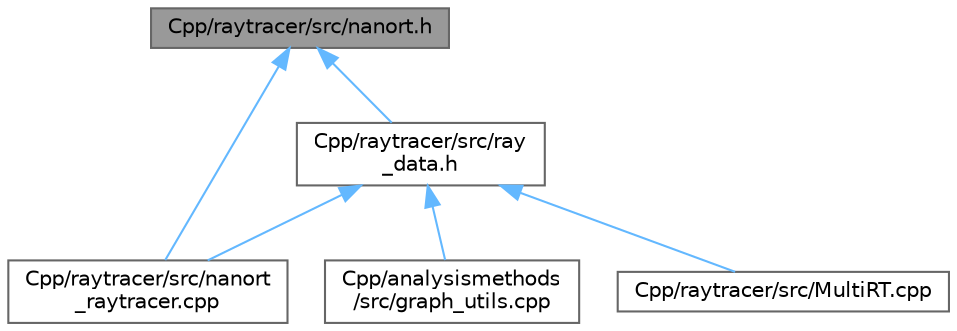 digraph "Cpp/raytracer/src/nanort.h"
{
 // LATEX_PDF_SIZE
  bgcolor="transparent";
  edge [fontname=Helvetica,fontsize=10,labelfontname=Helvetica,labelfontsize=10];
  node [fontname=Helvetica,fontsize=10,shape=box,height=0.2,width=0.4];
  Node1 [label="Cpp/raytracer/src/nanort.h",height=0.2,width=0.4,color="gray40", fillcolor="grey60", style="filled", fontcolor="black",tooltip=" "];
  Node1 -> Node2 [dir="back",color="steelblue1",style="solid"];
  Node2 [label="Cpp/raytracer/src/nanort\l_raytracer.cpp",height=0.2,width=0.4,color="grey40", fillcolor="white", style="filled",URL="$a00230.html",tooltip=" "];
  Node1 -> Node3 [dir="back",color="steelblue1",style="solid"];
  Node3 [label="Cpp/raytracer/src/ray\l_data.h",height=0.2,width=0.4,color="grey40", fillcolor="white", style="filled",URL="$a00239.html",tooltip=" "];
  Node3 -> Node4 [dir="back",color="steelblue1",style="solid"];
  Node4 [label="Cpp/analysismethods\l/src/graph_utils.cpp",height=0.2,width=0.4,color="grey40", fillcolor="white", style="filled",URL="$a00011.html",tooltip=" "];
  Node3 -> Node5 [dir="back",color="steelblue1",style="solid"];
  Node5 [label="Cpp/raytracer/src/MultiRT.cpp",height=0.2,width=0.4,color="grey40", fillcolor="white", style="filled",URL="$a00221.html",tooltip=" "];
  Node3 -> Node2 [dir="back",color="steelblue1",style="solid"];
}
